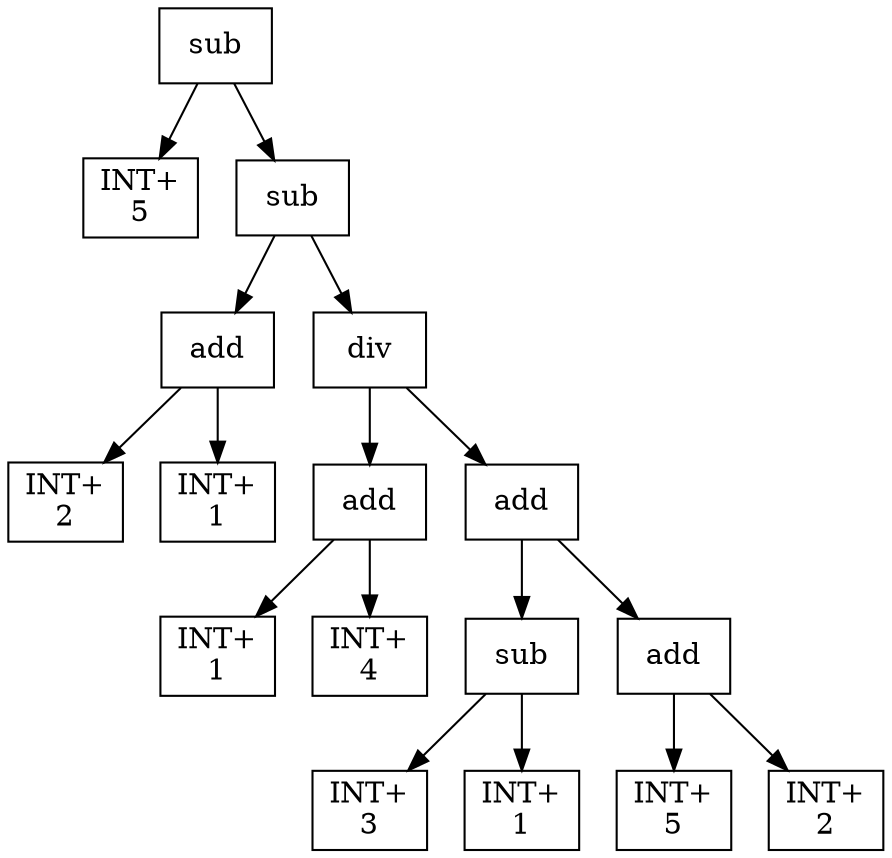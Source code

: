 digraph expr {
  node [shape=box];
  n1 [label="sub"];
  n2 [label="INT+\n5"];
  n3 [label="sub"];
  n4 [label="add"];
  n5 [label="INT+\n2"];
  n6 [label="INT+\n1"];
  n4 -> n5;
  n4 -> n6;
  n7 [label="div"];
  n8 [label="add"];
  n9 [label="INT+\n1"];
  n10 [label="INT+\n4"];
  n8 -> n9;
  n8 -> n10;
  n11 [label="add"];
  n12 [label="sub"];
  n13 [label="INT+\n3"];
  n14 [label="INT+\n1"];
  n12 -> n13;
  n12 -> n14;
  n15 [label="add"];
  n16 [label="INT+\n5"];
  n17 [label="INT+\n2"];
  n15 -> n16;
  n15 -> n17;
  n11 -> n12;
  n11 -> n15;
  n7 -> n8;
  n7 -> n11;
  n3 -> n4;
  n3 -> n7;
  n1 -> n2;
  n1 -> n3;
}